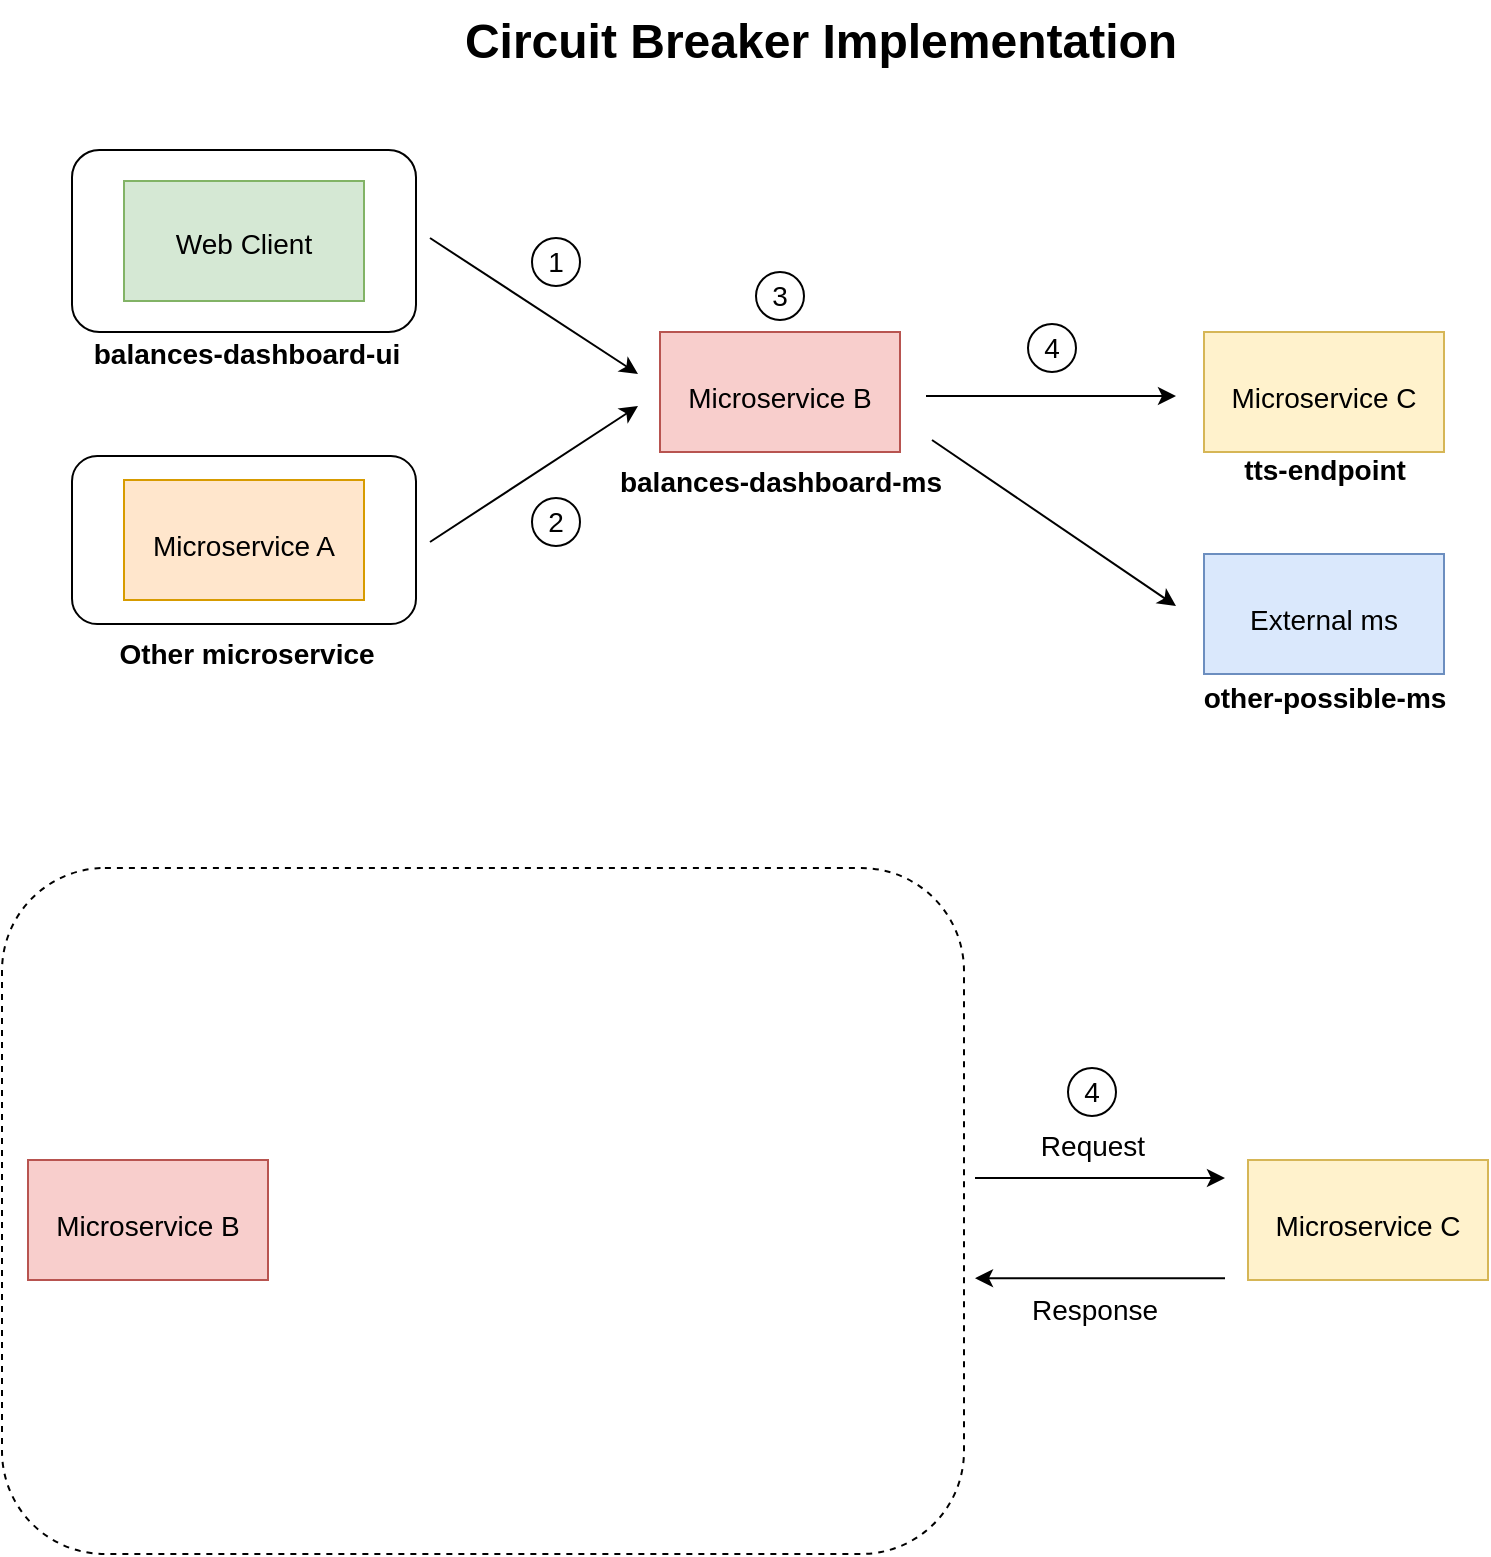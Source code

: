 <mxfile version="20.8.23" type="github">
  <diagram name="Page-1" id="zpTn3r8GMwmLKmJmFnTA">
    <mxGraphModel dx="1304" dy="729" grid="0" gridSize="10" guides="1" tooltips="1" connect="1" arrows="1" fold="1" page="1" pageScale="1" pageWidth="827" pageHeight="1169" math="0" shadow="0">
      <root>
        <mxCell id="0" />
        <mxCell id="1" parent="0" />
        <mxCell id="AgxBdR0-oDlHM96_HyEY-23" value="" style="rounded=1;whiteSpace=wrap;html=1;fontSize=14;dashed=1;" vertex="1" parent="1">
          <mxGeometry x="24" y="463" width="481" height="343" as="geometry" />
        </mxCell>
        <mxCell id="AgxBdR0-oDlHM96_HyEY-7" value="" style="rounded=1;whiteSpace=wrap;html=1;fontSize=24;" vertex="1" parent="1">
          <mxGeometry x="59" y="257" width="172" height="84" as="geometry" />
        </mxCell>
        <mxCell id="AgxBdR0-oDlHM96_HyEY-1" value="&lt;font style=&quot;font-size: 24px;&quot;&gt;&lt;b style=&quot;font-size: 24px;&quot;&gt;Circuit Breaker Implementation&lt;/b&gt;&lt;/font&gt;" style="text;html=1;align=center;verticalAlign=middle;resizable=0;points=[];autosize=1;strokeColor=none;fillColor=none;fontSize=24;" vertex="1" parent="1">
          <mxGeometry x="246" y="29" width="374" height="41" as="geometry" />
        </mxCell>
        <mxCell id="AgxBdR0-oDlHM96_HyEY-2" value="" style="rounded=1;whiteSpace=wrap;html=1;fontSize=24;" vertex="1" parent="1">
          <mxGeometry x="59" y="104" width="172" height="91" as="geometry" />
        </mxCell>
        <mxCell id="AgxBdR0-oDlHM96_HyEY-3" value="&lt;font style=&quot;font-size: 14px;&quot;&gt;Web Client&lt;/font&gt;" style="rounded=0;whiteSpace=wrap;html=1;fontSize=18;fillColor=#d5e8d4;strokeColor=#82b366;" vertex="1" parent="1">
          <mxGeometry x="85" y="119.5" width="120" height="60" as="geometry" />
        </mxCell>
        <mxCell id="AgxBdR0-oDlHM96_HyEY-4" value="&lt;font style=&quot;font-size: 14px;&quot;&gt;Microservice A&lt;/font&gt;" style="rounded=0;whiteSpace=wrap;html=1;fontSize=24;fillColor=#ffe6cc;strokeColor=#d79b00;" vertex="1" parent="1">
          <mxGeometry x="85" y="269" width="120" height="60" as="geometry" />
        </mxCell>
        <mxCell id="AgxBdR0-oDlHM96_HyEY-5" value="&lt;font style=&quot;font-size: 14px;&quot;&gt;Microservice B&lt;/font&gt;" style="rounded=0;whiteSpace=wrap;html=1;fontSize=24;fillColor=#f8cecc;strokeColor=#b85450;" vertex="1" parent="1">
          <mxGeometry x="353" y="195" width="120" height="60" as="geometry" />
        </mxCell>
        <mxCell id="AgxBdR0-oDlHM96_HyEY-6" value="&lt;font style=&quot;font-size: 14px;&quot;&gt;Microservice C&lt;/font&gt;" style="rounded=0;whiteSpace=wrap;html=1;fontSize=24;fillColor=#fff2cc;strokeColor=#d6b656;" vertex="1" parent="1">
          <mxGeometry x="625" y="195" width="120" height="60" as="geometry" />
        </mxCell>
        <mxCell id="AgxBdR0-oDlHM96_HyEY-8" value="&lt;font style=&quot;font-size: 14px;&quot;&gt;External ms&lt;/font&gt;" style="rounded=0;whiteSpace=wrap;html=1;fontSize=24;fillColor=#dae8fc;strokeColor=#6c8ebf;" vertex="1" parent="1">
          <mxGeometry x="625" y="306" width="120" height="60" as="geometry" />
        </mxCell>
        <mxCell id="AgxBdR0-oDlHM96_HyEY-9" value="&lt;span&gt;balances-dashboard-ui&lt;/span&gt;" style="text;html=1;align=center;verticalAlign=middle;resizable=0;points=[];autosize=1;strokeColor=none;fillColor=none;fontSize=14;fontStyle=1" vertex="1" parent="1">
          <mxGeometry x="60" y="191" width="171" height="29" as="geometry" />
        </mxCell>
        <mxCell id="AgxBdR0-oDlHM96_HyEY-10" value="Other microservice" style="text;html=1;align=center;verticalAlign=middle;resizable=0;points=[];autosize=1;strokeColor=none;fillColor=none;fontSize=14;fontStyle=1" vertex="1" parent="1">
          <mxGeometry x="73" y="341" width="146" height="29" as="geometry" />
        </mxCell>
        <mxCell id="AgxBdR0-oDlHM96_HyEY-11" value="" style="endArrow=classic;html=1;rounded=0;fontSize=14;" edge="1" parent="1">
          <mxGeometry width="50" height="50" relative="1" as="geometry">
            <mxPoint x="238" y="148" as="sourcePoint" />
            <mxPoint x="342" y="216" as="targetPoint" />
          </mxGeometry>
        </mxCell>
        <mxCell id="AgxBdR0-oDlHM96_HyEY-12" value="" style="endArrow=classic;html=1;rounded=0;fontSize=14;" edge="1" parent="1">
          <mxGeometry width="50" height="50" relative="1" as="geometry">
            <mxPoint x="238" y="300" as="sourcePoint" />
            <mxPoint x="342" y="232" as="targetPoint" />
          </mxGeometry>
        </mxCell>
        <mxCell id="AgxBdR0-oDlHM96_HyEY-13" value="&lt;span&gt;balances-dashboard-ms&lt;/span&gt;" style="text;html=1;align=center;verticalAlign=middle;resizable=0;points=[];autosize=1;strokeColor=none;fillColor=none;fontSize=14;fontStyle=1" vertex="1" parent="1">
          <mxGeometry x="323.5" y="255" width="179" height="29" as="geometry" />
        </mxCell>
        <mxCell id="AgxBdR0-oDlHM96_HyEY-14" value="&lt;span&gt;tts-endpoint&lt;/span&gt;" style="text;html=1;align=center;verticalAlign=middle;resizable=0;points=[];autosize=1;strokeColor=none;fillColor=none;fontSize=14;fontStyle=1" vertex="1" parent="1">
          <mxGeometry x="635.5" y="249" width="99" height="29" as="geometry" />
        </mxCell>
        <mxCell id="AgxBdR0-oDlHM96_HyEY-15" value="2" style="ellipse;whiteSpace=wrap;html=1;aspect=fixed;fontSize=14;" vertex="1" parent="1">
          <mxGeometry x="289" y="278" width="24" height="24" as="geometry" />
        </mxCell>
        <mxCell id="AgxBdR0-oDlHM96_HyEY-16" value="1" style="ellipse;whiteSpace=wrap;html=1;aspect=fixed;fontSize=14;" vertex="1" parent="1">
          <mxGeometry x="289" y="148" width="24" height="24" as="geometry" />
        </mxCell>
        <mxCell id="AgxBdR0-oDlHM96_HyEY-17" value="" style="endArrow=classic;html=1;rounded=0;fontSize=14;" edge="1" parent="1">
          <mxGeometry width="50" height="50" relative="1" as="geometry">
            <mxPoint x="486" y="227" as="sourcePoint" />
            <mxPoint x="611" y="227" as="targetPoint" />
          </mxGeometry>
        </mxCell>
        <mxCell id="AgxBdR0-oDlHM96_HyEY-18" value="3" style="ellipse;whiteSpace=wrap;html=1;aspect=fixed;fontSize=14;" vertex="1" parent="1">
          <mxGeometry x="401" y="165" width="24" height="24" as="geometry" />
        </mxCell>
        <mxCell id="AgxBdR0-oDlHM96_HyEY-19" value="" style="endArrow=classic;html=1;rounded=0;fontSize=14;" edge="1" parent="1">
          <mxGeometry width="50" height="50" relative="1" as="geometry">
            <mxPoint x="489" y="249" as="sourcePoint" />
            <mxPoint x="611" y="332" as="targetPoint" />
          </mxGeometry>
        </mxCell>
        <mxCell id="AgxBdR0-oDlHM96_HyEY-20" value="&lt;span&gt;other-possible-ms&lt;/span&gt;" style="text;html=1;align=center;verticalAlign=middle;resizable=0;points=[];autosize=1;strokeColor=none;fillColor=none;fontSize=14;fontStyle=1" vertex="1" parent="1">
          <mxGeometry x="615.5" y="363" width="139" height="29" as="geometry" />
        </mxCell>
        <mxCell id="AgxBdR0-oDlHM96_HyEY-21" value="&lt;font style=&quot;font-size: 14px;&quot;&gt;Microservice B&lt;/font&gt;" style="rounded=0;whiteSpace=wrap;html=1;fontSize=24;fillColor=#f8cecc;strokeColor=#b85450;" vertex="1" parent="1">
          <mxGeometry x="37" y="609" width="120" height="60" as="geometry" />
        </mxCell>
        <mxCell id="AgxBdR0-oDlHM96_HyEY-22" value="&lt;font style=&quot;font-size: 14px;&quot;&gt;Microservice C&lt;/font&gt;" style="rounded=0;whiteSpace=wrap;html=1;fontSize=24;fillColor=#fff2cc;strokeColor=#d6b656;" vertex="1" parent="1">
          <mxGeometry x="647" y="609" width="120" height="60" as="geometry" />
        </mxCell>
        <mxCell id="AgxBdR0-oDlHM96_HyEY-25" value="" style="endArrow=classic;html=1;rounded=0;fontSize=14;" edge="1" parent="1">
          <mxGeometry width="50" height="50" relative="1" as="geometry">
            <mxPoint x="510.5" y="618" as="sourcePoint" />
            <mxPoint x="635.5" y="618" as="targetPoint" />
          </mxGeometry>
        </mxCell>
        <mxCell id="AgxBdR0-oDlHM96_HyEY-26" value="" style="endArrow=classic;html=1;rounded=0;fontSize=14;" edge="1" parent="1">
          <mxGeometry width="50" height="50" relative="1" as="geometry">
            <mxPoint x="635.5" y="668.09" as="sourcePoint" />
            <mxPoint x="510.5" y="668.09" as="targetPoint" />
          </mxGeometry>
        </mxCell>
        <mxCell id="AgxBdR0-oDlHM96_HyEY-27" value="Request" style="text;html=1;align=center;verticalAlign=middle;resizable=0;points=[];autosize=1;strokeColor=none;fillColor=none;fontSize=14;" vertex="1" parent="1">
          <mxGeometry x="534" y="587" width="70" height="29" as="geometry" />
        </mxCell>
        <mxCell id="AgxBdR0-oDlHM96_HyEY-28" value="Response" style="text;html=1;align=center;verticalAlign=middle;resizable=0;points=[];autosize=1;strokeColor=none;fillColor=none;fontSize=14;" vertex="1" parent="1">
          <mxGeometry x="529" y="669" width="81" height="29" as="geometry" />
        </mxCell>
        <mxCell id="AgxBdR0-oDlHM96_HyEY-29" value="4" style="ellipse;whiteSpace=wrap;html=1;aspect=fixed;fontSize=14;" vertex="1" parent="1">
          <mxGeometry x="557" y="563" width="24" height="24" as="geometry" />
        </mxCell>
        <mxCell id="AgxBdR0-oDlHM96_HyEY-31" value="4" style="ellipse;whiteSpace=wrap;html=1;aspect=fixed;fontSize=14;" vertex="1" parent="1">
          <mxGeometry x="537" y="191" width="24" height="24" as="geometry" />
        </mxCell>
      </root>
    </mxGraphModel>
  </diagram>
</mxfile>
